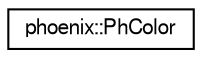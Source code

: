 digraph G
{
  edge [fontname="FreeSans",fontsize="10",labelfontname="FreeSans",labelfontsize="10"];
  node [fontname="FreeSans",fontsize="10",shape=record];
  rankdir=LR;
  Node1 [label="phoenix::PhColor",height=0.2,width=0.4,color="black", fillcolor="white", style="filled",URL="$classphoenix_1_1PhColor.htm",tooltip="Color."];
}
